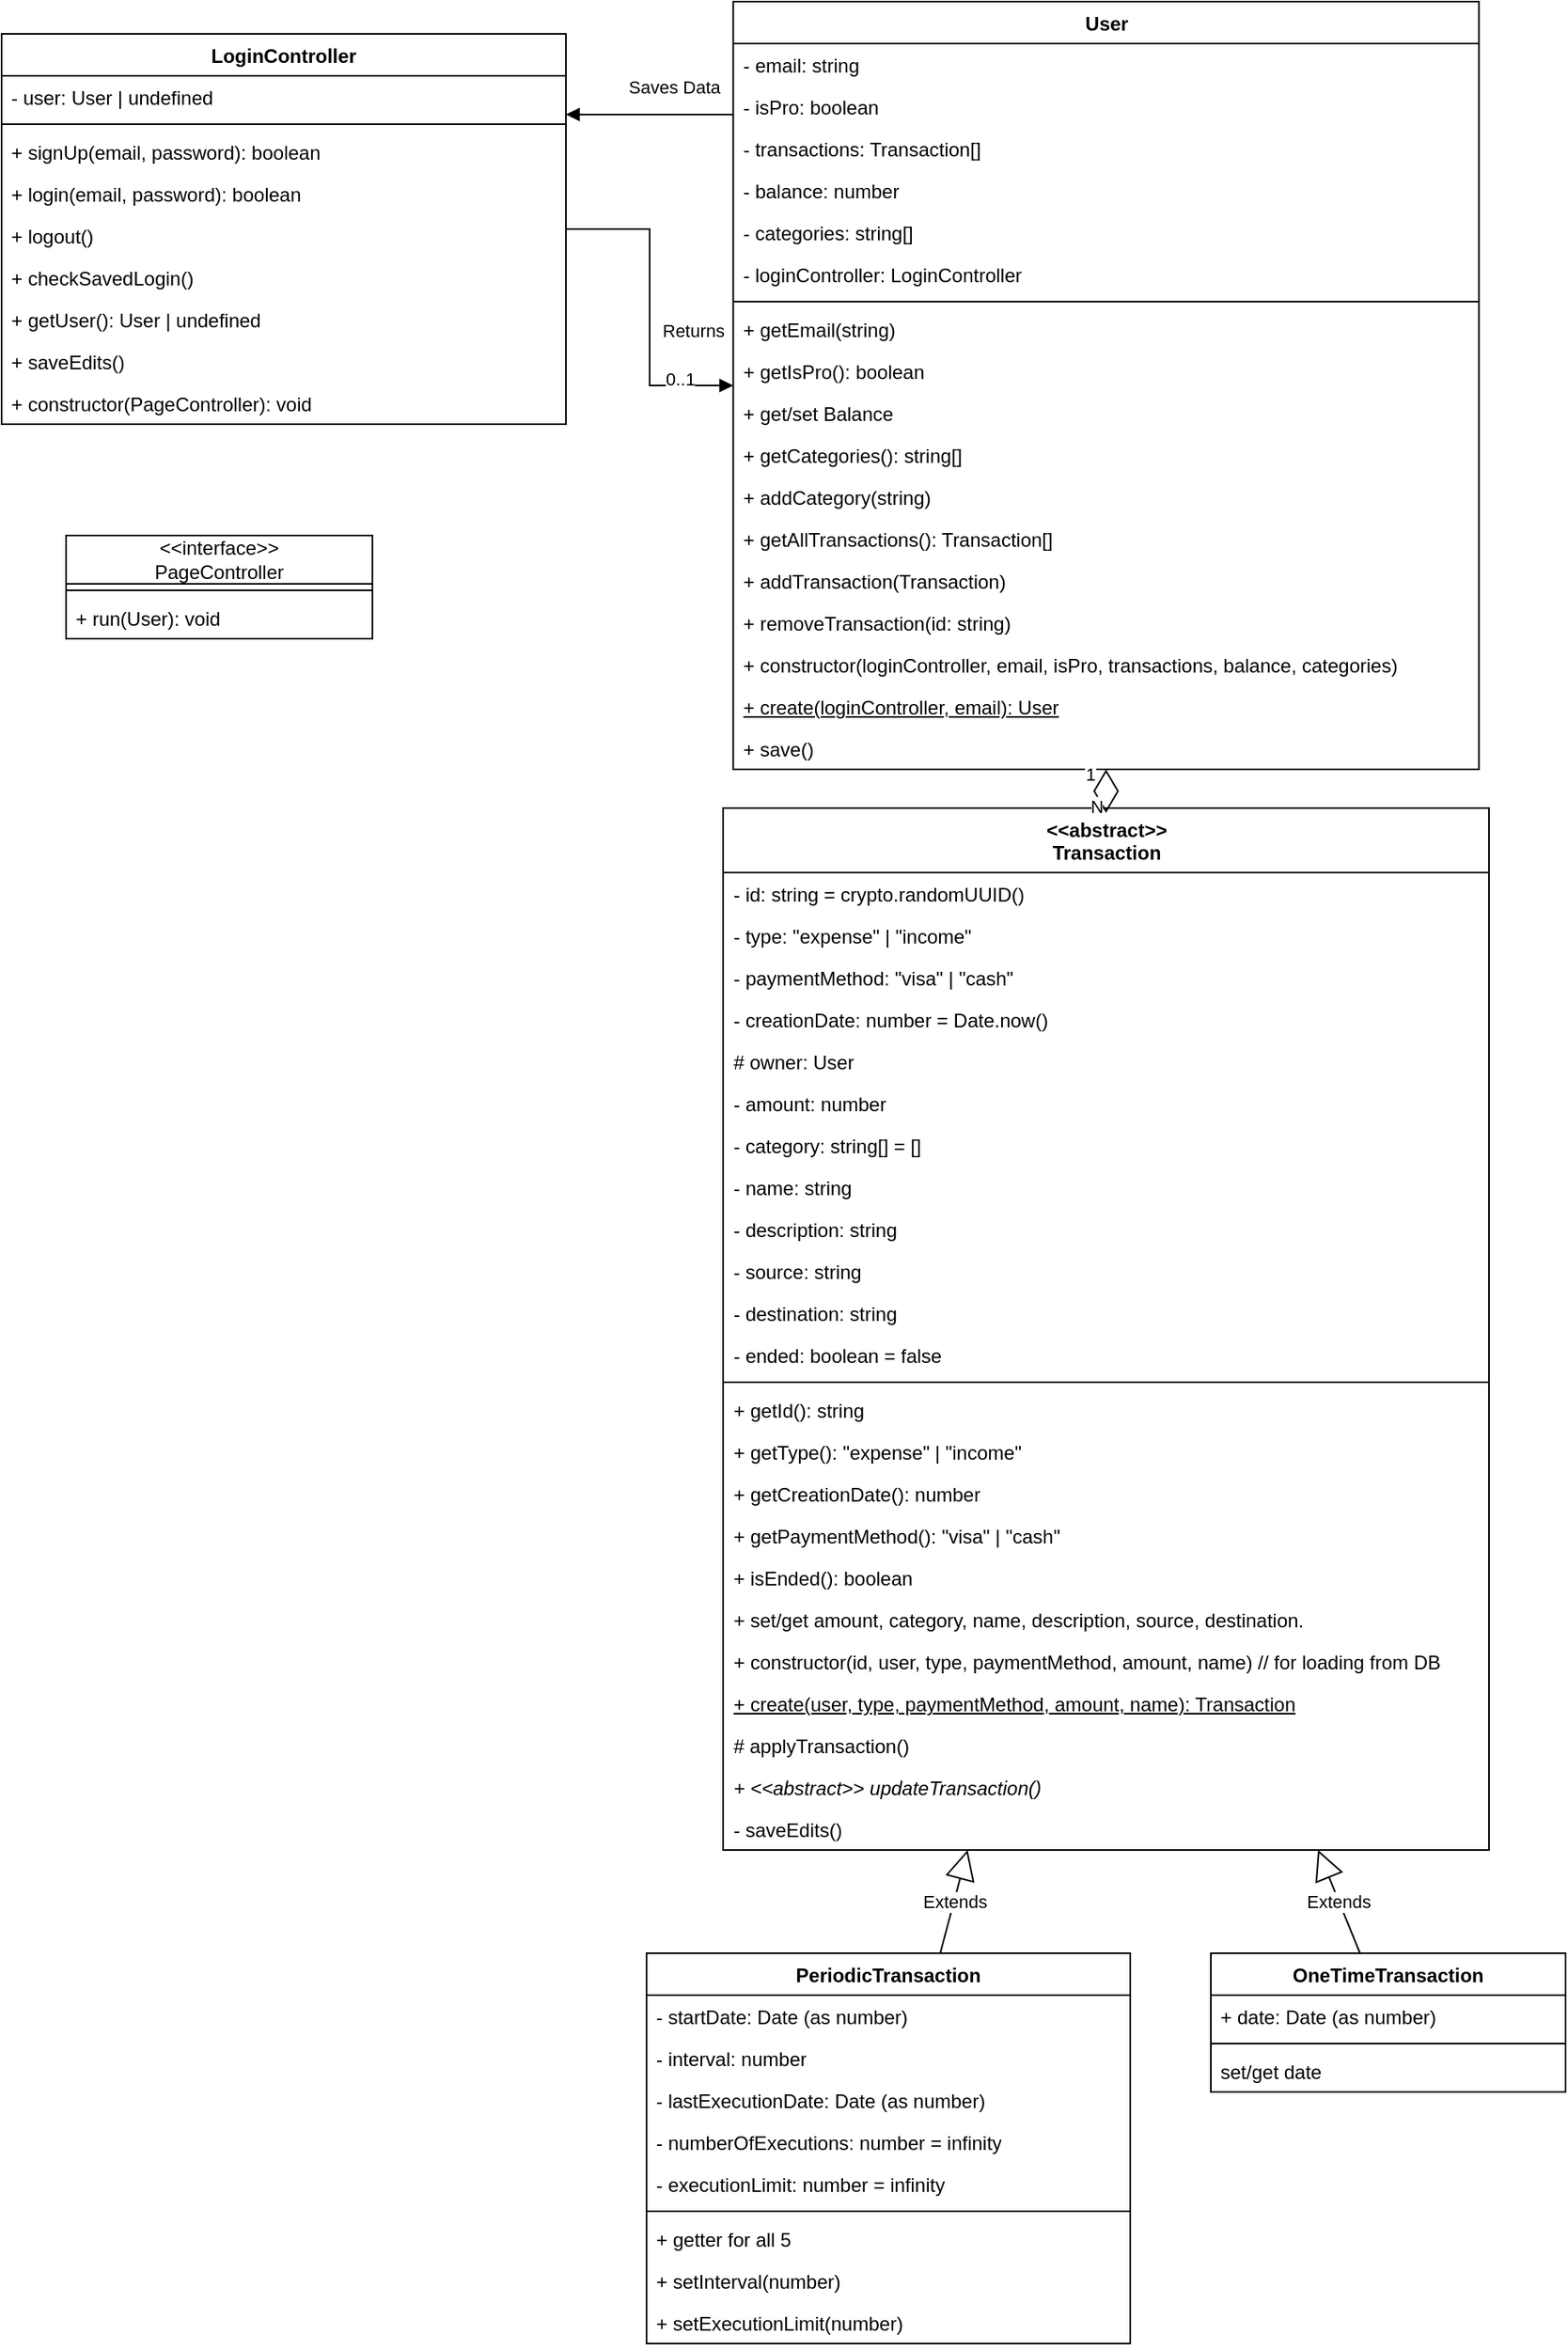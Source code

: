 <mxfile version="24.3.1" type="github">
  <diagram id="C5RBs43oDa-KdzZeNtuy" name="Page-1">
    <mxGraphModel dx="1753" dy="379" grid="1" gridSize="10" guides="1" tooltips="1" connect="1" arrows="1" fold="1" page="1" pageScale="1" pageWidth="827" pageHeight="1169" math="0" shadow="0">
      <root>
        <mxCell id="WIyWlLk6GJQsqaUBKTNV-0" />
        <mxCell id="WIyWlLk6GJQsqaUBKTNV-1" parent="WIyWlLk6GJQsqaUBKTNV-0" />
        <mxCell id="qeCgsQrjXM8rQXqWp_c4-9" value="&amp;lt;&amp;lt;abstract&amp;gt;&amp;gt;&lt;br&gt;Transaction" style="swimlane;fontStyle=1;align=center;verticalAlign=top;childLayout=stackLayout;horizontal=1;startSize=40;horizontalStack=0;resizeParent=1;resizeParentMax=0;resizeLast=0;collapsible=1;marginBottom=0;whiteSpace=wrap;html=1;" parent="WIyWlLk6GJQsqaUBKTNV-1" vertex="1">
          <mxGeometry x="237.5" y="690" width="475" height="646" as="geometry" />
        </mxCell>
        <mxCell id="qeCgsQrjXM8rQXqWp_c4-39" value="- id: string = crypto.randomUUID()" style="text;strokeColor=none;fillColor=none;align=left;verticalAlign=top;spacingLeft=4;spacingRight=4;overflow=hidden;rotatable=0;points=[[0,0.5],[1,0.5]];portConstraint=eastwest;whiteSpace=wrap;html=1;" parent="qeCgsQrjXM8rQXqWp_c4-9" vertex="1">
          <mxGeometry y="40" width="475" height="26" as="geometry" />
        </mxCell>
        <mxCell id="qeCgsQrjXM8rQXqWp_c4-34" value="- type: &quot;expense&quot; | &quot;income&quot;" style="text;strokeColor=none;fillColor=none;align=left;verticalAlign=top;spacingLeft=4;spacingRight=4;overflow=hidden;rotatable=0;points=[[0,0.5],[1,0.5]];portConstraint=eastwest;whiteSpace=wrap;html=1;" parent="qeCgsQrjXM8rQXqWp_c4-9" vertex="1">
          <mxGeometry y="66" width="475" height="26" as="geometry" />
        </mxCell>
        <mxCell id="qeCgsQrjXM8rQXqWp_c4-33" value="- paymentMethod: &quot;visa&quot; | &quot;cash&quot;" style="text;strokeColor=none;fillColor=none;align=left;verticalAlign=top;spacingLeft=4;spacingRight=4;overflow=hidden;rotatable=0;points=[[0,0.5],[1,0.5]];portConstraint=eastwest;whiteSpace=wrap;html=1;" parent="qeCgsQrjXM8rQXqWp_c4-9" vertex="1">
          <mxGeometry y="92" width="475" height="26" as="geometry" />
        </mxCell>
        <mxCell id="qeCgsQrjXM8rQXqWp_c4-4" value="- creationDate: number = Date.now()" style="text;strokeColor=none;fillColor=none;align=left;verticalAlign=top;spacingLeft=4;spacingRight=4;overflow=hidden;rotatable=0;points=[[0,0.5],[1,0.5]];portConstraint=eastwest;whiteSpace=wrap;html=1;" parent="qeCgsQrjXM8rQXqWp_c4-9" vertex="1">
          <mxGeometry y="118" width="475" height="26" as="geometry" />
        </mxCell>
        <mxCell id="qeCgsQrjXM8rQXqWp_c4-85" value="# owner: User" style="text;strokeColor=none;fillColor=none;align=left;verticalAlign=top;spacingLeft=4;spacingRight=4;overflow=hidden;rotatable=0;points=[[0,0.5],[1,0.5]];portConstraint=eastwest;whiteSpace=wrap;html=1;" parent="qeCgsQrjXM8rQXqWp_c4-9" vertex="1">
          <mxGeometry y="144" width="475" height="26" as="geometry" />
        </mxCell>
        <mxCell id="qeCgsQrjXM8rQXqWp_c4-10" value="- amount: number" style="text;strokeColor=none;fillColor=none;align=left;verticalAlign=top;spacingLeft=4;spacingRight=4;overflow=hidden;rotatable=0;points=[[0,0.5],[1,0.5]];portConstraint=eastwest;whiteSpace=wrap;html=1;" parent="qeCgsQrjXM8rQXqWp_c4-9" vertex="1">
          <mxGeometry y="170" width="475" height="26" as="geometry" />
        </mxCell>
        <mxCell id="qeCgsQrjXM8rQXqWp_c4-32" value="- category: string[] = []" style="text;strokeColor=none;fillColor=none;align=left;verticalAlign=top;spacingLeft=4;spacingRight=4;overflow=hidden;rotatable=0;points=[[0,0.5],[1,0.5]];portConstraint=eastwest;whiteSpace=wrap;html=1;" parent="qeCgsQrjXM8rQXqWp_c4-9" vertex="1">
          <mxGeometry y="196" width="475" height="26" as="geometry" />
        </mxCell>
        <mxCell id="qeCgsQrjXM8rQXqWp_c4-35" value="- name: string" style="text;strokeColor=none;fillColor=none;align=left;verticalAlign=top;spacingLeft=4;spacingRight=4;overflow=hidden;rotatable=0;points=[[0,0.5],[1,0.5]];portConstraint=eastwest;whiteSpace=wrap;html=1;" parent="qeCgsQrjXM8rQXqWp_c4-9" vertex="1">
          <mxGeometry y="222" width="475" height="26" as="geometry" />
        </mxCell>
        <mxCell id="qeCgsQrjXM8rQXqWp_c4-36" value="- description: string" style="text;strokeColor=none;fillColor=none;align=left;verticalAlign=top;spacingLeft=4;spacingRight=4;overflow=hidden;rotatable=0;points=[[0,0.5],[1,0.5]];portConstraint=eastwest;whiteSpace=wrap;html=1;" parent="qeCgsQrjXM8rQXqWp_c4-9" vertex="1">
          <mxGeometry y="248" width="475" height="26" as="geometry" />
        </mxCell>
        <mxCell id="qeCgsQrjXM8rQXqWp_c4-37" value="- source: string" style="text;strokeColor=none;fillColor=none;align=left;verticalAlign=top;spacingLeft=4;spacingRight=4;overflow=hidden;rotatable=0;points=[[0,0.5],[1,0.5]];portConstraint=eastwest;whiteSpace=wrap;html=1;" parent="qeCgsQrjXM8rQXqWp_c4-9" vertex="1">
          <mxGeometry y="274" width="475" height="26" as="geometry" />
        </mxCell>
        <mxCell id="qeCgsQrjXM8rQXqWp_c4-38" value="- destination: string" style="text;strokeColor=none;fillColor=none;align=left;verticalAlign=top;spacingLeft=4;spacingRight=4;overflow=hidden;rotatable=0;points=[[0,0.5],[1,0.5]];portConstraint=eastwest;whiteSpace=wrap;html=1;" parent="qeCgsQrjXM8rQXqWp_c4-9" vertex="1">
          <mxGeometry y="300" width="475" height="26" as="geometry" />
        </mxCell>
        <mxCell id="KKIXsnw3pcvj2r7BcClb-3" value="- ended: boolean = false" style="text;strokeColor=none;fillColor=none;align=left;verticalAlign=top;spacingLeft=4;spacingRight=4;overflow=hidden;rotatable=0;points=[[0,0.5],[1,0.5]];portConstraint=eastwest;whiteSpace=wrap;html=1;" vertex="1" parent="qeCgsQrjXM8rQXqWp_c4-9">
          <mxGeometry y="326" width="475" height="26" as="geometry" />
        </mxCell>
        <mxCell id="qeCgsQrjXM8rQXqWp_c4-11" value="" style="line;strokeWidth=1;fillColor=none;align=left;verticalAlign=middle;spacingTop=-1;spacingLeft=3;spacingRight=3;rotatable=0;labelPosition=right;points=[];portConstraint=eastwest;strokeColor=inherit;" parent="qeCgsQrjXM8rQXqWp_c4-9" vertex="1">
          <mxGeometry y="352" width="475" height="8" as="geometry" />
        </mxCell>
        <mxCell id="qeCgsQrjXM8rQXqWp_c4-79" value="+ getId(): string" style="text;strokeColor=none;fillColor=none;align=left;verticalAlign=top;spacingLeft=4;spacingRight=4;overflow=hidden;rotatable=0;points=[[0,0.5],[1,0.5]];portConstraint=eastwest;whiteSpace=wrap;html=1;" parent="qeCgsQrjXM8rQXqWp_c4-9" vertex="1">
          <mxGeometry y="360" width="475" height="26" as="geometry" />
        </mxCell>
        <mxCell id="qeCgsQrjXM8rQXqWp_c4-78" value="+ getType(): &quot;expense&quot; | &quot;income&quot;" style="text;strokeColor=none;fillColor=none;align=left;verticalAlign=top;spacingLeft=4;spacingRight=4;overflow=hidden;rotatable=0;points=[[0,0.5],[1,0.5]];portConstraint=eastwest;whiteSpace=wrap;html=1;" parent="qeCgsQrjXM8rQXqWp_c4-9" vertex="1">
          <mxGeometry y="386" width="475" height="26" as="geometry" />
        </mxCell>
        <mxCell id="qeCgsQrjXM8rQXqWp_c4-12" value="+ getCreationDate(): number" style="text;strokeColor=none;fillColor=none;align=left;verticalAlign=top;spacingLeft=4;spacingRight=4;overflow=hidden;rotatable=0;points=[[0,0.5],[1,0.5]];portConstraint=eastwest;whiteSpace=wrap;html=1;" parent="qeCgsQrjXM8rQXqWp_c4-9" vertex="1">
          <mxGeometry y="412" width="475" height="26" as="geometry" />
        </mxCell>
        <mxCell id="qeCgsQrjXM8rQXqWp_c4-80" value="+ getPaymentMethod(): &quot;visa&quot; | &quot;cash&quot;" style="text;strokeColor=none;fillColor=none;align=left;verticalAlign=top;spacingLeft=4;spacingRight=4;overflow=hidden;rotatable=0;points=[[0,0.5],[1,0.5]];portConstraint=eastwest;whiteSpace=wrap;html=1;" parent="qeCgsQrjXM8rQXqWp_c4-9" vertex="1">
          <mxGeometry y="438" width="475" height="26" as="geometry" />
        </mxCell>
        <mxCell id="KKIXsnw3pcvj2r7BcClb-4" value="+ isEnded(): boolean" style="text;strokeColor=none;fillColor=none;align=left;verticalAlign=top;spacingLeft=4;spacingRight=4;overflow=hidden;rotatable=0;points=[[0,0.5],[1,0.5]];portConstraint=eastwest;whiteSpace=wrap;html=1;" vertex="1" parent="qeCgsQrjXM8rQXqWp_c4-9">
          <mxGeometry y="464" width="475" height="26" as="geometry" />
        </mxCell>
        <mxCell id="qeCgsQrjXM8rQXqWp_c4-104" value="+ set/get amount, category, name, description, source, destination." style="text;strokeColor=none;fillColor=none;align=left;verticalAlign=top;spacingLeft=4;spacingRight=4;overflow=hidden;rotatable=0;points=[[0,0.5],[1,0.5]];portConstraint=eastwest;whiteSpace=wrap;html=1;" parent="qeCgsQrjXM8rQXqWp_c4-9" vertex="1">
          <mxGeometry y="490" width="475" height="26" as="geometry" />
        </mxCell>
        <mxCell id="qeCgsQrjXM8rQXqWp_c4-84" value="+ constructor(id, user, type, paymentMethod, amount, name) // for loading from DB" style="text;strokeColor=none;fillColor=none;align=left;verticalAlign=top;spacingLeft=4;spacingRight=4;overflow=hidden;rotatable=0;points=[[0,0.5],[1,0.5]];portConstraint=eastwest;whiteSpace=wrap;html=1;" parent="qeCgsQrjXM8rQXqWp_c4-9" vertex="1">
          <mxGeometry y="516" width="475" height="26" as="geometry" />
        </mxCell>
        <mxCell id="qeCgsQrjXM8rQXqWp_c4-81" value="&lt;u&gt;+ create(user, type, paymentMethod, amount, name): Transaction&lt;/u&gt;" style="text;strokeColor=none;fillColor=none;align=left;verticalAlign=top;spacingLeft=4;spacingRight=4;overflow=hidden;rotatable=0;points=[[0,0.5],[1,0.5]];portConstraint=eastwest;whiteSpace=wrap;html=1;" parent="qeCgsQrjXM8rQXqWp_c4-9" vertex="1">
          <mxGeometry y="542" width="475" height="26" as="geometry" />
        </mxCell>
        <mxCell id="qeCgsQrjXM8rQXqWp_c4-83" value="# applyTransaction()" style="text;strokeColor=none;fillColor=none;align=left;verticalAlign=top;spacingLeft=4;spacingRight=4;overflow=hidden;rotatable=0;points=[[0,0.5],[1,0.5]];portConstraint=eastwest;whiteSpace=wrap;html=1;" parent="qeCgsQrjXM8rQXqWp_c4-9" vertex="1">
          <mxGeometry y="568" width="475" height="26" as="geometry" />
        </mxCell>
        <mxCell id="KKIXsnw3pcvj2r7BcClb-5" value="&lt;i&gt;+ &amp;lt;&amp;lt;abstract&amp;gt;&amp;gt;&amp;nbsp;updateTransaction()&lt;/i&gt;" style="text;strokeColor=none;fillColor=none;align=left;verticalAlign=top;spacingLeft=4;spacingRight=4;overflow=hidden;rotatable=0;points=[[0,0.5],[1,0.5]];portConstraint=eastwest;whiteSpace=wrap;html=1;" vertex="1" parent="qeCgsQrjXM8rQXqWp_c4-9">
          <mxGeometry y="594" width="475" height="26" as="geometry" />
        </mxCell>
        <mxCell id="qeCgsQrjXM8rQXqWp_c4-113" value="- saveEdits()" style="text;strokeColor=none;fillColor=none;align=left;verticalAlign=top;spacingLeft=4;spacingRight=4;overflow=hidden;rotatable=0;points=[[0,0.5],[1,0.5]];portConstraint=eastwest;whiteSpace=wrap;html=1;" parent="qeCgsQrjXM8rQXqWp_c4-9" vertex="1">
          <mxGeometry y="620" width="475" height="26" as="geometry" />
        </mxCell>
        <mxCell id="qeCgsQrjXM8rQXqWp_c4-40" value="User" style="swimlane;fontStyle=1;align=center;verticalAlign=top;childLayout=stackLayout;horizontal=1;startSize=26;horizontalStack=0;resizeParent=1;resizeParentMax=0;resizeLast=0;collapsible=1;marginBottom=0;whiteSpace=wrap;html=1;" parent="WIyWlLk6GJQsqaUBKTNV-1" vertex="1">
          <mxGeometry x="243.75" y="190" width="462.5" height="476" as="geometry" />
        </mxCell>
        <mxCell id="qeCgsQrjXM8rQXqWp_c4-41" value="- email: string" style="text;strokeColor=none;fillColor=none;align=left;verticalAlign=top;spacingLeft=4;spacingRight=4;overflow=hidden;rotatable=0;points=[[0,0.5],[1,0.5]];portConstraint=eastwest;whiteSpace=wrap;html=1;" parent="qeCgsQrjXM8rQXqWp_c4-40" vertex="1">
          <mxGeometry y="26" width="462.5" height="26" as="geometry" />
        </mxCell>
        <mxCell id="qeCgsQrjXM8rQXqWp_c4-45" value="- isPro: boolean" style="text;strokeColor=none;fillColor=none;align=left;verticalAlign=top;spacingLeft=4;spacingRight=4;overflow=hidden;rotatable=0;points=[[0,0.5],[1,0.5]];portConstraint=eastwest;whiteSpace=wrap;html=1;" parent="qeCgsQrjXM8rQXqWp_c4-40" vertex="1">
          <mxGeometry y="52" width="462.5" height="26" as="geometry" />
        </mxCell>
        <mxCell id="qeCgsQrjXM8rQXqWp_c4-46" value="- transactions: Transaction[]" style="text;strokeColor=none;fillColor=none;align=left;verticalAlign=top;spacingLeft=4;spacingRight=4;overflow=hidden;rotatable=0;points=[[0,0.5],[1,0.5]];portConstraint=eastwest;whiteSpace=wrap;html=1;" parent="qeCgsQrjXM8rQXqWp_c4-40" vertex="1">
          <mxGeometry y="78" width="462.5" height="26" as="geometry" />
        </mxCell>
        <mxCell id="qeCgsQrjXM8rQXqWp_c4-47" value="- balance: number" style="text;strokeColor=none;fillColor=none;align=left;verticalAlign=top;spacingLeft=4;spacingRight=4;overflow=hidden;rotatable=0;points=[[0,0.5],[1,0.5]];portConstraint=eastwest;whiteSpace=wrap;html=1;" parent="qeCgsQrjXM8rQXqWp_c4-40" vertex="1">
          <mxGeometry y="104" width="462.5" height="26" as="geometry" />
        </mxCell>
        <mxCell id="qeCgsQrjXM8rQXqWp_c4-51" value="- categories: string[]" style="text;strokeColor=none;fillColor=none;align=left;verticalAlign=top;spacingLeft=4;spacingRight=4;overflow=hidden;rotatable=0;points=[[0,0.5],[1,0.5]];portConstraint=eastwest;whiteSpace=wrap;html=1;" parent="qeCgsQrjXM8rQXqWp_c4-40" vertex="1">
          <mxGeometry y="130" width="462.5" height="26" as="geometry" />
        </mxCell>
        <mxCell id="qeCgsQrjXM8rQXqWp_c4-112" value="- loginController: LoginController" style="text;strokeColor=none;fillColor=none;align=left;verticalAlign=top;spacingLeft=4;spacingRight=4;overflow=hidden;rotatable=0;points=[[0,0.5],[1,0.5]];portConstraint=eastwest;whiteSpace=wrap;html=1;" parent="qeCgsQrjXM8rQXqWp_c4-40" vertex="1">
          <mxGeometry y="156" width="462.5" height="26" as="geometry" />
        </mxCell>
        <mxCell id="qeCgsQrjXM8rQXqWp_c4-42" value="" style="line;strokeWidth=1;fillColor=none;align=left;verticalAlign=middle;spacingTop=-1;spacingLeft=3;spacingRight=3;rotatable=0;labelPosition=right;points=[];portConstraint=eastwest;strokeColor=inherit;" parent="qeCgsQrjXM8rQXqWp_c4-40" vertex="1">
          <mxGeometry y="182" width="462.5" height="8" as="geometry" />
        </mxCell>
        <mxCell id="qeCgsQrjXM8rQXqWp_c4-43" value="+ getEmail(string)" style="text;strokeColor=none;fillColor=none;align=left;verticalAlign=top;spacingLeft=4;spacingRight=4;overflow=hidden;rotatable=0;points=[[0,0.5],[1,0.5]];portConstraint=eastwest;whiteSpace=wrap;html=1;" parent="qeCgsQrjXM8rQXqWp_c4-40" vertex="1">
          <mxGeometry y="190" width="462.5" height="26" as="geometry" />
        </mxCell>
        <mxCell id="qeCgsQrjXM8rQXqWp_c4-70" value="+ getIsPro(): boolean" style="text;strokeColor=none;fillColor=none;align=left;verticalAlign=top;spacingLeft=4;spacingRight=4;overflow=hidden;rotatable=0;points=[[0,0.5],[1,0.5]];portConstraint=eastwest;whiteSpace=wrap;html=1;" parent="qeCgsQrjXM8rQXqWp_c4-40" vertex="1">
          <mxGeometry y="216" width="462.5" height="26" as="geometry" />
        </mxCell>
        <mxCell id="qeCgsQrjXM8rQXqWp_c4-73" value="+ get/set Balance" style="text;strokeColor=none;fillColor=none;align=left;verticalAlign=top;spacingLeft=4;spacingRight=4;overflow=hidden;rotatable=0;points=[[0,0.5],[1,0.5]];portConstraint=eastwest;whiteSpace=wrap;html=1;" parent="qeCgsQrjXM8rQXqWp_c4-40" vertex="1">
          <mxGeometry y="242" width="462.5" height="26" as="geometry" />
        </mxCell>
        <mxCell id="qeCgsQrjXM8rQXqWp_c4-74" value="+ getCategories(): string[]" style="text;strokeColor=none;fillColor=none;align=left;verticalAlign=top;spacingLeft=4;spacingRight=4;overflow=hidden;rotatable=0;points=[[0,0.5],[1,0.5]];portConstraint=eastwest;whiteSpace=wrap;html=1;" parent="qeCgsQrjXM8rQXqWp_c4-40" vertex="1">
          <mxGeometry y="268" width="462.5" height="26" as="geometry" />
        </mxCell>
        <mxCell id="qeCgsQrjXM8rQXqWp_c4-75" value="+ addCategory(string)" style="text;strokeColor=none;fillColor=none;align=left;verticalAlign=top;spacingLeft=4;spacingRight=4;overflow=hidden;rotatable=0;points=[[0,0.5],[1,0.5]];portConstraint=eastwest;whiteSpace=wrap;html=1;" parent="qeCgsQrjXM8rQXqWp_c4-40" vertex="1">
          <mxGeometry y="294" width="462.5" height="26" as="geometry" />
        </mxCell>
        <mxCell id="qeCgsQrjXM8rQXqWp_c4-72" value="+ getAllTransactions(): Transaction[]" style="text;strokeColor=none;fillColor=none;align=left;verticalAlign=top;spacingLeft=4;spacingRight=4;overflow=hidden;rotatable=0;points=[[0,0.5],[1,0.5]];portConstraint=eastwest;whiteSpace=wrap;html=1;" parent="qeCgsQrjXM8rQXqWp_c4-40" vertex="1">
          <mxGeometry y="320" width="462.5" height="26" as="geometry" />
        </mxCell>
        <mxCell id="qeCgsQrjXM8rQXqWp_c4-76" value="+ addTransaction(Transaction)" style="text;strokeColor=none;fillColor=none;align=left;verticalAlign=top;spacingLeft=4;spacingRight=4;overflow=hidden;rotatable=0;points=[[0,0.5],[1,0.5]];portConstraint=eastwest;whiteSpace=wrap;html=1;" parent="qeCgsQrjXM8rQXqWp_c4-40" vertex="1">
          <mxGeometry y="346" width="462.5" height="26" as="geometry" />
        </mxCell>
        <mxCell id="qeCgsQrjXM8rQXqWp_c4-77" value="+ removeTransaction(id: string)" style="text;strokeColor=none;fillColor=none;align=left;verticalAlign=top;spacingLeft=4;spacingRight=4;overflow=hidden;rotatable=0;points=[[0,0.5],[1,0.5]];portConstraint=eastwest;whiteSpace=wrap;html=1;" parent="qeCgsQrjXM8rQXqWp_c4-40" vertex="1">
          <mxGeometry y="372" width="462.5" height="26" as="geometry" />
        </mxCell>
        <mxCell id="qeCgsQrjXM8rQXqWp_c4-102" value="+ constructor(loginController, email, isPro, transactions, balance, categories)" style="text;strokeColor=none;fillColor=none;align=left;verticalAlign=top;spacingLeft=4;spacingRight=4;overflow=hidden;rotatable=0;points=[[0,0.5],[1,0.5]];portConstraint=eastwest;whiteSpace=wrap;html=1;" parent="qeCgsQrjXM8rQXqWp_c4-40" vertex="1">
          <mxGeometry y="398" width="462.5" height="26" as="geometry" />
        </mxCell>
        <mxCell id="KKIXsnw3pcvj2r7BcClb-0" value="&lt;u&gt;+ create(loginController, email): User&lt;/u&gt;" style="text;strokeColor=none;fillColor=none;align=left;verticalAlign=top;spacingLeft=4;spacingRight=4;overflow=hidden;rotatable=0;points=[[0,0.5],[1,0.5]];portConstraint=eastwest;whiteSpace=wrap;html=1;" vertex="1" parent="qeCgsQrjXM8rQXqWp_c4-40">
          <mxGeometry y="424" width="462.5" height="26" as="geometry" />
        </mxCell>
        <mxCell id="qeCgsQrjXM8rQXqWp_c4-114" value="+ save&lt;span style=&quot;background-color: initial;&quot;&gt;()&lt;/span&gt;" style="text;strokeColor=none;fillColor=none;align=left;verticalAlign=top;spacingLeft=4;spacingRight=4;overflow=hidden;rotatable=0;points=[[0,0.5],[1,0.5]];portConstraint=eastwest;whiteSpace=wrap;html=1;" parent="qeCgsQrjXM8rQXqWp_c4-40" vertex="1">
          <mxGeometry y="450" width="462.5" height="26" as="geometry" />
        </mxCell>
        <mxCell id="qeCgsQrjXM8rQXqWp_c4-50" value="" style="endArrow=diamondThin;endFill=0;endSize=24;html=1;rounded=0;" parent="WIyWlLk6GJQsqaUBKTNV-1" source="qeCgsQrjXM8rQXqWp_c4-9" target="qeCgsQrjXM8rQXqWp_c4-40" edge="1">
          <mxGeometry width="160" relative="1" as="geometry">
            <mxPoint x="360" y="500" as="sourcePoint" />
            <mxPoint x="520" y="500" as="targetPoint" />
          </mxGeometry>
        </mxCell>
        <mxCell id="qeCgsQrjXM8rQXqWp_c4-97" value="1" style="edgeLabel;html=1;align=center;verticalAlign=middle;resizable=0;points=[];" parent="qeCgsQrjXM8rQXqWp_c4-50" vertex="1" connectable="0">
          <mxGeometry x="0.782" relative="1" as="geometry">
            <mxPoint x="-10" as="offset" />
          </mxGeometry>
        </mxCell>
        <mxCell id="qeCgsQrjXM8rQXqWp_c4-98" value="N" style="edgeLabel;html=1;align=center;verticalAlign=middle;resizable=0;points=[];" parent="qeCgsQrjXM8rQXqWp_c4-50" vertex="1" connectable="0">
          <mxGeometry x="-0.873" y="-1" relative="1" as="geometry">
            <mxPoint x="-7" as="offset" />
          </mxGeometry>
        </mxCell>
        <mxCell id="qeCgsQrjXM8rQXqWp_c4-52" value="PeriodicTransaction" style="swimlane;fontStyle=1;align=center;verticalAlign=top;childLayout=stackLayout;horizontal=1;startSize=26;horizontalStack=0;resizeParent=1;resizeParentMax=0;resizeLast=0;collapsible=1;marginBottom=0;whiteSpace=wrap;html=1;" parent="WIyWlLk6GJQsqaUBKTNV-1" vertex="1">
          <mxGeometry x="190" y="1400" width="300" height="242" as="geometry" />
        </mxCell>
        <mxCell id="qeCgsQrjXM8rQXqWp_c4-53" value="- startDate: Date (as number)" style="text;strokeColor=none;fillColor=none;align=left;verticalAlign=top;spacingLeft=4;spacingRight=4;overflow=hidden;rotatable=0;points=[[0,0.5],[1,0.5]];portConstraint=eastwest;whiteSpace=wrap;html=1;" parent="qeCgsQrjXM8rQXqWp_c4-52" vertex="1">
          <mxGeometry y="26" width="300" height="26" as="geometry" />
        </mxCell>
        <mxCell id="qeCgsQrjXM8rQXqWp_c4-56" value="- interval: number" style="text;strokeColor=none;fillColor=none;align=left;verticalAlign=top;spacingLeft=4;spacingRight=4;overflow=hidden;rotatable=0;points=[[0,0.5],[1,0.5]];portConstraint=eastwest;whiteSpace=wrap;html=1;" parent="qeCgsQrjXM8rQXqWp_c4-52" vertex="1">
          <mxGeometry y="52" width="300" height="26" as="geometry" />
        </mxCell>
        <mxCell id="KKIXsnw3pcvj2r7BcClb-2" value="- lastExecutionDate: Date (as number)" style="text;strokeColor=none;fillColor=none;align=left;verticalAlign=top;spacingLeft=4;spacingRight=4;overflow=hidden;rotatable=0;points=[[0,0.5],[1,0.5]];portConstraint=eastwest;whiteSpace=wrap;html=1;" vertex="1" parent="qeCgsQrjXM8rQXqWp_c4-52">
          <mxGeometry y="78" width="300" height="26" as="geometry" />
        </mxCell>
        <mxCell id="KKIXsnw3pcvj2r7BcClb-1" value="- numberOfExecutions: number = infinity" style="text;strokeColor=none;fillColor=none;align=left;verticalAlign=top;spacingLeft=4;spacingRight=4;overflow=hidden;rotatable=0;points=[[0,0.5],[1,0.5]];portConstraint=eastwest;whiteSpace=wrap;html=1;" vertex="1" parent="qeCgsQrjXM8rQXqWp_c4-52">
          <mxGeometry y="104" width="300" height="26" as="geometry" />
        </mxCell>
        <mxCell id="qeCgsQrjXM8rQXqWp_c4-57" value="- executionLimit: number = infinity" style="text;strokeColor=none;fillColor=none;align=left;verticalAlign=top;spacingLeft=4;spacingRight=4;overflow=hidden;rotatable=0;points=[[0,0.5],[1,0.5]];portConstraint=eastwest;whiteSpace=wrap;html=1;" parent="qeCgsQrjXM8rQXqWp_c4-52" vertex="1">
          <mxGeometry y="130" width="300" height="26" as="geometry" />
        </mxCell>
        <mxCell id="qeCgsQrjXM8rQXqWp_c4-54" value="" style="line;strokeWidth=1;fillColor=none;align=left;verticalAlign=middle;spacingTop=-1;spacingLeft=3;spacingRight=3;rotatable=0;labelPosition=right;points=[];portConstraint=eastwest;strokeColor=inherit;" parent="qeCgsQrjXM8rQXqWp_c4-52" vertex="1">
          <mxGeometry y="156" width="300" height="8" as="geometry" />
        </mxCell>
        <mxCell id="qeCgsQrjXM8rQXqWp_c4-86" value="+ getter for all 5" style="text;strokeColor=none;fillColor=none;align=left;verticalAlign=top;spacingLeft=4;spacingRight=4;overflow=hidden;rotatable=0;points=[[0,0.5],[1,0.5]];portConstraint=eastwest;whiteSpace=wrap;html=1;" parent="qeCgsQrjXM8rQXqWp_c4-52" vertex="1">
          <mxGeometry y="164" width="300" height="26" as="geometry" />
        </mxCell>
        <mxCell id="KKIXsnw3pcvj2r7BcClb-6" value="+ setInterval(number)" style="text;strokeColor=none;fillColor=none;align=left;verticalAlign=top;spacingLeft=4;spacingRight=4;overflow=hidden;rotatable=0;points=[[0,0.5],[1,0.5]];portConstraint=eastwest;whiteSpace=wrap;html=1;" vertex="1" parent="qeCgsQrjXM8rQXqWp_c4-52">
          <mxGeometry y="190" width="300" height="26" as="geometry" />
        </mxCell>
        <mxCell id="KKIXsnw3pcvj2r7BcClb-7" value="+ setExecutionLimit(number)" style="text;strokeColor=none;fillColor=none;align=left;verticalAlign=top;spacingLeft=4;spacingRight=4;overflow=hidden;rotatable=0;points=[[0,0.5],[1,0.5]];portConstraint=eastwest;whiteSpace=wrap;html=1;" vertex="1" parent="qeCgsQrjXM8rQXqWp_c4-52">
          <mxGeometry y="216" width="300" height="26" as="geometry" />
        </mxCell>
        <mxCell id="qeCgsQrjXM8rQXqWp_c4-58" value="OneTime&lt;span style=&quot;background-color: initial;&quot;&gt;Transaction&lt;/span&gt;" style="swimlane;fontStyle=1;align=center;verticalAlign=top;childLayout=stackLayout;horizontal=1;startSize=26;horizontalStack=0;resizeParent=1;resizeParentMax=0;resizeLast=0;collapsible=1;marginBottom=0;whiteSpace=wrap;html=1;" parent="WIyWlLk6GJQsqaUBKTNV-1" vertex="1">
          <mxGeometry x="540" y="1400" width="220" height="86" as="geometry" />
        </mxCell>
        <mxCell id="qeCgsQrjXM8rQXqWp_c4-59" value="+ date: Date (as number)" style="text;strokeColor=none;fillColor=none;align=left;verticalAlign=top;spacingLeft=4;spacingRight=4;overflow=hidden;rotatable=0;points=[[0,0.5],[1,0.5]];portConstraint=eastwest;whiteSpace=wrap;html=1;" parent="qeCgsQrjXM8rQXqWp_c4-58" vertex="1">
          <mxGeometry y="26" width="220" height="26" as="geometry" />
        </mxCell>
        <mxCell id="qeCgsQrjXM8rQXqWp_c4-62" value="" style="line;strokeWidth=1;fillColor=none;align=left;verticalAlign=middle;spacingTop=-1;spacingLeft=3;spacingRight=3;rotatable=0;labelPosition=right;points=[];portConstraint=eastwest;strokeColor=inherit;" parent="qeCgsQrjXM8rQXqWp_c4-58" vertex="1">
          <mxGeometry y="52" width="220" height="8" as="geometry" />
        </mxCell>
        <mxCell id="qeCgsQrjXM8rQXqWp_c4-63" value="set/get date" style="text;strokeColor=none;fillColor=none;align=left;verticalAlign=top;spacingLeft=4;spacingRight=4;overflow=hidden;rotatable=0;points=[[0,0.5],[1,0.5]];portConstraint=eastwest;whiteSpace=wrap;html=1;" parent="qeCgsQrjXM8rQXqWp_c4-58" vertex="1">
          <mxGeometry y="60" width="220" height="26" as="geometry" />
        </mxCell>
        <mxCell id="qeCgsQrjXM8rQXqWp_c4-66" value="Extends" style="endArrow=block;endSize=16;endFill=0;html=1;rounded=0;" parent="WIyWlLk6GJQsqaUBKTNV-1" source="qeCgsQrjXM8rQXqWp_c4-52" target="qeCgsQrjXM8rQXqWp_c4-9" edge="1">
          <mxGeometry width="160" relative="1" as="geometry">
            <mxPoint x="390" y="1270" as="sourcePoint" />
            <mxPoint x="550" y="1270" as="targetPoint" />
          </mxGeometry>
        </mxCell>
        <mxCell id="qeCgsQrjXM8rQXqWp_c4-67" value="Extends" style="endArrow=block;endSize=16;endFill=0;html=1;rounded=0;" parent="WIyWlLk6GJQsqaUBKTNV-1" source="qeCgsQrjXM8rQXqWp_c4-58" target="qeCgsQrjXM8rQXqWp_c4-9" edge="1">
          <mxGeometry width="160" relative="1" as="geometry">
            <mxPoint x="395" y="1438" as="sourcePoint" />
            <mxPoint x="555" y="1438" as="targetPoint" />
          </mxGeometry>
        </mxCell>
        <mxCell id="qeCgsQrjXM8rQXqWp_c4-87" value="LoginController" style="swimlane;fontStyle=1;align=center;verticalAlign=top;childLayout=stackLayout;horizontal=1;startSize=26;horizontalStack=0;resizeParent=1;resizeParentMax=0;resizeLast=0;collapsible=1;marginBottom=0;whiteSpace=wrap;html=1;" parent="WIyWlLk6GJQsqaUBKTNV-1" vertex="1">
          <mxGeometry x="-210" y="210" width="350" height="242" as="geometry" />
        </mxCell>
        <mxCell id="qeCgsQrjXM8rQXqWp_c4-92" value="- user: User | undefined" style="text;strokeColor=none;fillColor=none;align=left;verticalAlign=top;spacingLeft=4;spacingRight=4;overflow=hidden;rotatable=0;points=[[0,0.5],[1,0.5]];portConstraint=eastwest;whiteSpace=wrap;html=1;" parent="qeCgsQrjXM8rQXqWp_c4-87" vertex="1">
          <mxGeometry y="26" width="350" height="26" as="geometry" />
        </mxCell>
        <mxCell id="qeCgsQrjXM8rQXqWp_c4-89" value="" style="line;strokeWidth=1;fillColor=none;align=left;verticalAlign=middle;spacingTop=-1;spacingLeft=3;spacingRight=3;rotatable=0;labelPosition=right;points=[];portConstraint=eastwest;strokeColor=inherit;" parent="qeCgsQrjXM8rQXqWp_c4-87" vertex="1">
          <mxGeometry y="52" width="350" height="8" as="geometry" />
        </mxCell>
        <mxCell id="qeCgsQrjXM8rQXqWp_c4-99" value="+ signUp(email, password): boolean" style="text;strokeColor=none;fillColor=none;align=left;verticalAlign=top;spacingLeft=4;spacingRight=4;overflow=hidden;rotatable=0;points=[[0,0.5],[1,0.5]];portConstraint=eastwest;whiteSpace=wrap;html=1;" parent="qeCgsQrjXM8rQXqWp_c4-87" vertex="1">
          <mxGeometry y="60" width="350" height="26" as="geometry" />
        </mxCell>
        <mxCell id="qeCgsQrjXM8rQXqWp_c4-91" value="+ login(email, password): boolean" style="text;strokeColor=none;fillColor=none;align=left;verticalAlign=top;spacingLeft=4;spacingRight=4;overflow=hidden;rotatable=0;points=[[0,0.5],[1,0.5]];portConstraint=eastwest;whiteSpace=wrap;html=1;" parent="qeCgsQrjXM8rQXqWp_c4-87" vertex="1">
          <mxGeometry y="86" width="350" height="26" as="geometry" />
        </mxCell>
        <mxCell id="qeCgsQrjXM8rQXqWp_c4-93" value="+ logout()" style="text;strokeColor=none;fillColor=none;align=left;verticalAlign=top;spacingLeft=4;spacingRight=4;overflow=hidden;rotatable=0;points=[[0,0.5],[1,0.5]];portConstraint=eastwest;whiteSpace=wrap;html=1;" parent="qeCgsQrjXM8rQXqWp_c4-87" vertex="1">
          <mxGeometry y="112" width="350" height="26" as="geometry" />
        </mxCell>
        <mxCell id="qeCgsQrjXM8rQXqWp_c4-94" value="+ checkSavedLogin()" style="text;strokeColor=none;fillColor=none;align=left;verticalAlign=top;spacingLeft=4;spacingRight=4;overflow=hidden;rotatable=0;points=[[0,0.5],[1,0.5]];portConstraint=eastwest;whiteSpace=wrap;html=1;" parent="qeCgsQrjXM8rQXqWp_c4-87" vertex="1">
          <mxGeometry y="138" width="350" height="26" as="geometry" />
        </mxCell>
        <mxCell id="qeCgsQrjXM8rQXqWp_c4-100" value="+ getUser(): User | undefined" style="text;strokeColor=none;fillColor=none;align=left;verticalAlign=top;spacingLeft=4;spacingRight=4;overflow=hidden;rotatable=0;points=[[0,0.5],[1,0.5]];portConstraint=eastwest;whiteSpace=wrap;html=1;" parent="qeCgsQrjXM8rQXqWp_c4-87" vertex="1">
          <mxGeometry y="164" width="350" height="26" as="geometry" />
        </mxCell>
        <mxCell id="qeCgsQrjXM8rQXqWp_c4-115" value="+ saveEdits()" style="text;strokeColor=none;fillColor=none;align=left;verticalAlign=top;spacingLeft=4;spacingRight=4;overflow=hidden;rotatable=0;points=[[0,0.5],[1,0.5]];portConstraint=eastwest;whiteSpace=wrap;html=1;" parent="qeCgsQrjXM8rQXqWp_c4-87" vertex="1">
          <mxGeometry y="190" width="350" height="26" as="geometry" />
        </mxCell>
        <mxCell id="qeCgsQrjXM8rQXqWp_c4-117" value="+ constructor(PageController): void" style="text;strokeColor=none;fillColor=none;align=left;verticalAlign=top;spacingLeft=4;spacingRight=4;overflow=hidden;rotatable=0;points=[[0,0.5],[1,0.5]];portConstraint=eastwest;whiteSpace=wrap;html=1;" parent="qeCgsQrjXM8rQXqWp_c4-87" vertex="1">
          <mxGeometry y="216" width="350" height="26" as="geometry" />
        </mxCell>
        <mxCell id="qeCgsQrjXM8rQXqWp_c4-95" value="Returns" style="endArrow=block;endFill=1;html=1;edgeStyle=orthogonalEdgeStyle;align=left;verticalAlign=top;rounded=0;" parent="WIyWlLk6GJQsqaUBKTNV-1" source="qeCgsQrjXM8rQXqWp_c4-87" target="qeCgsQrjXM8rQXqWp_c4-40" edge="1">
          <mxGeometry x="0.015" y="6" relative="1" as="geometry">
            <mxPoint x="60" y="220" as="sourcePoint" />
            <mxPoint x="220" y="220" as="targetPoint" />
            <mxPoint as="offset" />
          </mxGeometry>
        </mxCell>
        <mxCell id="qeCgsQrjXM8rQXqWp_c4-96" value="0..1" style="edgeLabel;resizable=0;html=1;align=left;verticalAlign=bottom;" parent="qeCgsQrjXM8rQXqWp_c4-95" connectable="0" vertex="1">
          <mxGeometry x="-1" relative="1" as="geometry">
            <mxPoint x="60" y="101" as="offset" />
          </mxGeometry>
        </mxCell>
        <mxCell id="qeCgsQrjXM8rQXqWp_c4-109" value="Saves Data" style="endArrow=block;endFill=1;html=1;edgeStyle=orthogonalEdgeStyle;align=left;verticalAlign=top;rounded=0;" parent="WIyWlLk6GJQsqaUBKTNV-1" source="qeCgsQrjXM8rQXqWp_c4-40" target="qeCgsQrjXM8rQXqWp_c4-87" edge="1">
          <mxGeometry x="0.284" y="-30" relative="1" as="geometry">
            <mxPoint x="180" y="240" as="sourcePoint" />
            <mxPoint x="340" y="240" as="targetPoint" />
            <Array as="points">
              <mxPoint x="180" y="260" />
              <mxPoint x="180" y="260" />
            </Array>
            <mxPoint as="offset" />
          </mxGeometry>
        </mxCell>
        <mxCell id="qeCgsQrjXM8rQXqWp_c4-120" value="&amp;lt;&amp;lt;interface&amp;gt;&amp;gt;&lt;br&gt;PageController" style="swimlane;fontStyle=0;childLayout=stackLayout;horizontal=1;startSize=30;fillColor=none;horizontalStack=0;resizeParent=1;resizeParentMax=0;resizeLast=0;collapsible=1;marginBottom=0;whiteSpace=wrap;html=1;" parent="WIyWlLk6GJQsqaUBKTNV-1" vertex="1">
          <mxGeometry x="-170" y="521" width="190" height="64" as="geometry" />
        </mxCell>
        <mxCell id="qeCgsQrjXM8rQXqWp_c4-124" value="" style="line;strokeWidth=1;fillColor=none;align=left;verticalAlign=middle;spacingTop=-1;spacingLeft=3;spacingRight=3;rotatable=0;labelPosition=right;points=[];portConstraint=eastwest;strokeColor=inherit;" parent="qeCgsQrjXM8rQXqWp_c4-120" vertex="1">
          <mxGeometry y="30" width="190" height="8" as="geometry" />
        </mxCell>
        <mxCell id="qeCgsQrjXM8rQXqWp_c4-121" value="+ run(User): void" style="text;strokeColor=none;fillColor=none;align=left;verticalAlign=top;spacingLeft=4;spacingRight=4;overflow=hidden;rotatable=0;points=[[0,0.5],[1,0.5]];portConstraint=eastwest;whiteSpace=wrap;html=1;" parent="qeCgsQrjXM8rQXqWp_c4-120" vertex="1">
          <mxGeometry y="38" width="190" height="26" as="geometry" />
        </mxCell>
      </root>
    </mxGraphModel>
  </diagram>
</mxfile>
